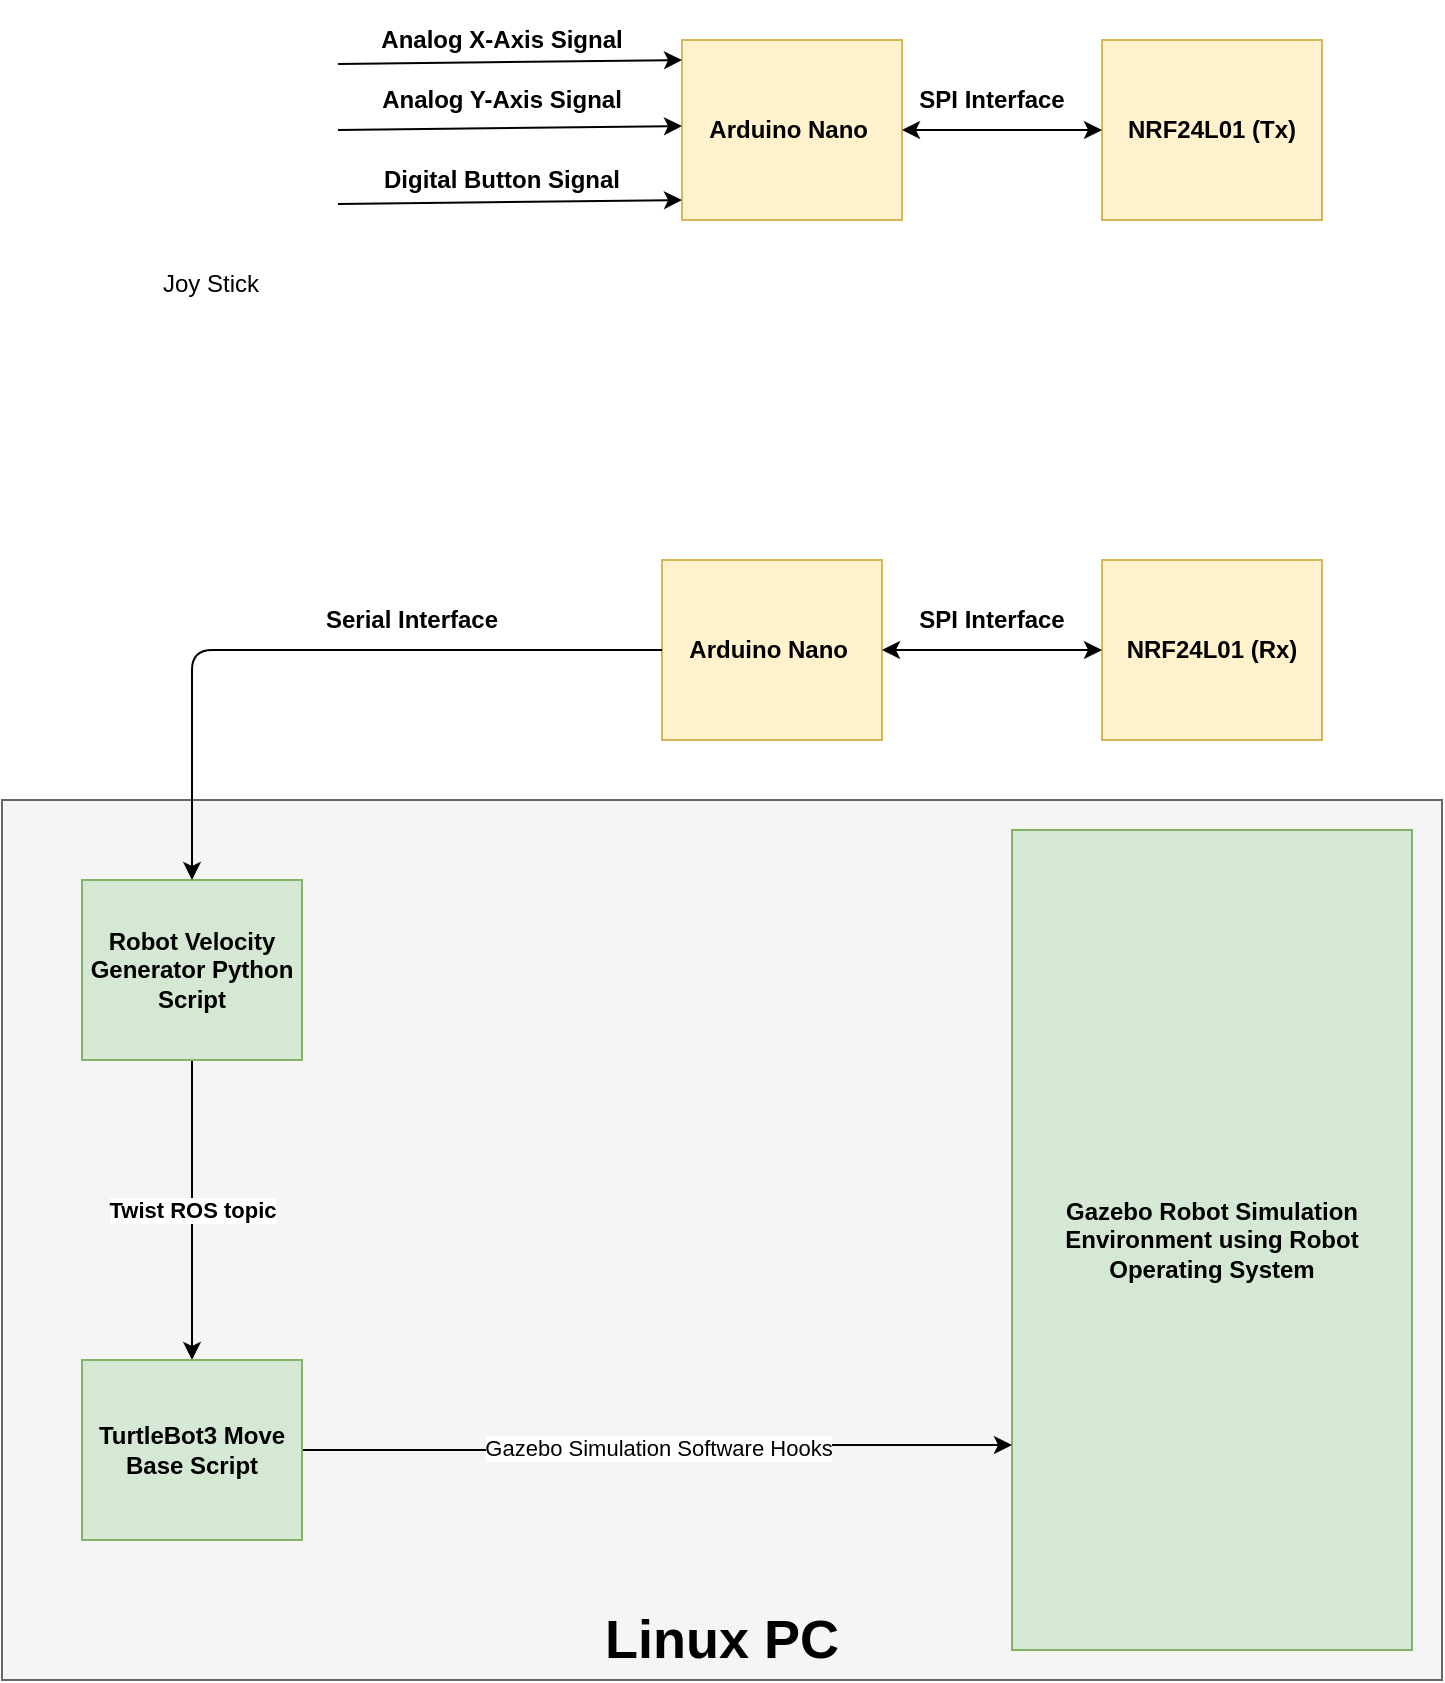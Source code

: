 <mxfile version="13.0.1" type="device"><diagram id="wjp-SB9Zu_sLWp_EKoan" name="Page-1"><mxGraphModel dx="1422" dy="745" grid="1" gridSize="10" guides="1" tooltips="1" connect="1" arrows="1" fold="1" page="1" pageScale="1" pageWidth="850" pageHeight="1100" math="0" shadow="0"><root><mxCell id="0"/><mxCell id="1" parent="0"/><mxCell id="h9oL0h_bRHXACsFoTUPv-3" value="Joy Stick&lt;br&gt;" style="shape=image;html=1;verticalAlign=top;verticalLabelPosition=bottom;labelBackgroundColor=#ffffff;imageAspect=0;aspect=fixed;image=https://cdn4.iconfinder.com/data/icons/music-ui-solid-24px/24/joystick_game_control-2-128.png" vertex="1" parent="1"><mxGeometry x="90" y="110" width="128" height="128" as="geometry"/></mxCell><mxCell id="h9oL0h_bRHXACsFoTUPv-4" value="Arduino Nano&amp;nbsp;" style="rounded=0;whiteSpace=wrap;html=1;fillColor=#fff2cc;strokeColor=#d6b656;fontStyle=1" vertex="1" parent="1"><mxGeometry x="390" y="130" width="110" height="90" as="geometry"/></mxCell><mxCell id="h9oL0h_bRHXACsFoTUPv-7" value="" style="endArrow=classic;html=1;exitX=1;exitY=0.25;exitDx=0;exitDy=0;entryX=0;entryY=0;entryDx=0;entryDy=0;" edge="1" parent="1"><mxGeometry width="50" height="50" relative="1" as="geometry"><mxPoint x="218" y="175" as="sourcePoint"/><mxPoint x="390" y="173" as="targetPoint"/></mxGeometry></mxCell><mxCell id="h9oL0h_bRHXACsFoTUPv-8" value="" style="endArrow=classic;html=1;exitX=1;exitY=0.25;exitDx=0;exitDy=0;entryX=0;entryY=0;entryDx=0;entryDy=0;" edge="1" parent="1"><mxGeometry width="50" height="50" relative="1" as="geometry"><mxPoint x="218" y="212" as="sourcePoint"/><mxPoint x="390" y="210" as="targetPoint"/></mxGeometry></mxCell><mxCell id="h9oL0h_bRHXACsFoTUPv-9" value="" style="endArrow=classic;html=1;exitX=1;exitY=0.25;exitDx=0;exitDy=0;entryX=0;entryY=0;entryDx=0;entryDy=0;" edge="1" parent="1"><mxGeometry width="50" height="50" relative="1" as="geometry"><mxPoint x="218" y="142" as="sourcePoint"/><mxPoint x="390" y="140" as="targetPoint"/></mxGeometry></mxCell><mxCell id="h9oL0h_bRHXACsFoTUPv-10" value="Analog X-Axis Signal" style="text;html=1;strokeColor=none;fillColor=none;align=center;verticalAlign=middle;whiteSpace=wrap;rounded=0;fontStyle=1" vertex="1" parent="1"><mxGeometry x="230" y="120" width="140" height="20" as="geometry"/></mxCell><mxCell id="h9oL0h_bRHXACsFoTUPv-11" value="Analog Y-Axis Signal" style="text;html=1;strokeColor=none;fillColor=none;align=center;verticalAlign=middle;whiteSpace=wrap;rounded=0;fontStyle=1" vertex="1" parent="1"><mxGeometry x="230" y="150" width="140" height="20" as="geometry"/></mxCell><mxCell id="h9oL0h_bRHXACsFoTUPv-13" value="Digital Button Signal" style="text;html=1;strokeColor=none;fillColor=none;align=center;verticalAlign=middle;whiteSpace=wrap;rounded=0;fontStyle=1" vertex="1" parent="1"><mxGeometry x="230" y="190" width="140" height="20" as="geometry"/></mxCell><mxCell id="h9oL0h_bRHXACsFoTUPv-14" value="NRF24L01 (Tx)" style="rounded=0;whiteSpace=wrap;html=1;fillColor=#fff2cc;strokeColor=#d6b656;fontStyle=1" vertex="1" parent="1"><mxGeometry x="600" y="130" width="110" height="90" as="geometry"/></mxCell><mxCell id="h9oL0h_bRHXACsFoTUPv-16" value="" style="endArrow=classic;startArrow=classic;html=1;exitX=1;exitY=0.5;exitDx=0;exitDy=0;entryX=0;entryY=0.5;entryDx=0;entryDy=0;" edge="1" parent="1" source="h9oL0h_bRHXACsFoTUPv-4" target="h9oL0h_bRHXACsFoTUPv-14"><mxGeometry width="50" height="50" relative="1" as="geometry"><mxPoint x="510" y="200" as="sourcePoint"/><mxPoint x="560" y="150" as="targetPoint"/></mxGeometry></mxCell><mxCell id="h9oL0h_bRHXACsFoTUPv-17" value="SPI Interface&lt;br&gt;" style="text;html=1;strokeColor=none;fillColor=none;align=center;verticalAlign=middle;whiteSpace=wrap;rounded=0;fontStyle=1" vertex="1" parent="1"><mxGeometry x="500" y="150" width="90" height="20" as="geometry"/></mxCell><mxCell id="h9oL0h_bRHXACsFoTUPv-18" value="NRF24L01 (Rx)" style="rounded=0;whiteSpace=wrap;html=1;fillColor=#fff2cc;strokeColor=#d6b656;fontStyle=1" vertex="1" parent="1"><mxGeometry x="600" y="390" width="110" height="90" as="geometry"/></mxCell><mxCell id="h9oL0h_bRHXACsFoTUPv-20" value="" style="shape=image;html=1;verticalAlign=top;verticalLabelPosition=bottom;labelBackgroundColor=#ffffff;imageAspect=0;aspect=fixed;image=https://cdn4.iconfinder.com/data/icons/music-ui-solid-24px/24/radio_signal_antenna_broadcast-2-128.png" vertex="1" parent="1"><mxGeometry x="620.5" y="321" width="69" height="69" as="geometry"/></mxCell><mxCell id="h9oL0h_bRHXACsFoTUPv-21" value="" style="shape=image;html=1;verticalAlign=top;verticalLabelPosition=bottom;labelBackgroundColor=#ffffff;imageAspect=0;aspect=fixed;image=https://cdn4.iconfinder.com/data/icons/music-ui-solid-24px/24/radio_signal_antenna_broadcast-2-128.png;rotation=-180;" vertex="1" parent="1"><mxGeometry x="620.5" y="220" width="69" height="69" as="geometry"/></mxCell><mxCell id="h9oL0h_bRHXACsFoTUPv-22" value="Arduino Nano&amp;nbsp;" style="rounded=0;whiteSpace=wrap;html=1;fillColor=#fff2cc;strokeColor=#d6b656;fontStyle=1" vertex="1" parent="1"><mxGeometry x="380" y="390" width="110" height="90" as="geometry"/></mxCell><mxCell id="h9oL0h_bRHXACsFoTUPv-23" value="" style="endArrow=classic;startArrow=classic;html=1;exitX=1;exitY=0.5;exitDx=0;exitDy=0;" edge="1" parent="1" source="h9oL0h_bRHXACsFoTUPv-22"><mxGeometry width="50" height="50" relative="1" as="geometry"><mxPoint x="510" y="434.5" as="sourcePoint"/><mxPoint x="600" y="435" as="targetPoint"/></mxGeometry></mxCell><mxCell id="h9oL0h_bRHXACsFoTUPv-24" value="SPI Interface&lt;br&gt;" style="text;html=1;strokeColor=none;fillColor=none;align=center;verticalAlign=middle;whiteSpace=wrap;rounded=0;fontStyle=1" vertex="1" parent="1"><mxGeometry x="500" y="410" width="90" height="20" as="geometry"/></mxCell><mxCell id="h9oL0h_bRHXACsFoTUPv-25" value="" style="rounded=0;whiteSpace=wrap;html=1;fillColor=#f5f5f5;strokeColor=#666666;fontStyle=1;fontColor=#333333;" vertex="1" parent="1"><mxGeometry x="50" y="510" width="720" height="440" as="geometry"/></mxCell><mxCell id="h9oL0h_bRHXACsFoTUPv-31" value="&lt;b&gt;Twist ROS topic&lt;/b&gt;" style="edgeStyle=orthogonalEdgeStyle;rounded=0;orthogonalLoop=1;jettySize=auto;html=1;exitX=0.5;exitY=1;exitDx=0;exitDy=0;" edge="1" parent="1" source="h9oL0h_bRHXACsFoTUPv-26" target="h9oL0h_bRHXACsFoTUPv-30"><mxGeometry relative="1" as="geometry"/></mxCell><mxCell id="h9oL0h_bRHXACsFoTUPv-26" value="Robot Velocity Generator Python Script" style="rounded=0;whiteSpace=wrap;html=1;fillColor=#d5e8d4;strokeColor=#82b366;fontStyle=1" vertex="1" parent="1"><mxGeometry x="90" y="550" width="110" height="90" as="geometry"/></mxCell><mxCell id="h9oL0h_bRHXACsFoTUPv-27" value="" style="endArrow=classic;html=1;exitX=0;exitY=0.5;exitDx=0;exitDy=0;entryX=0.5;entryY=0;entryDx=0;entryDy=0;" edge="1" parent="1" source="h9oL0h_bRHXACsFoTUPv-22" target="h9oL0h_bRHXACsFoTUPv-26"><mxGeometry width="50" height="50" relative="1" as="geometry"><mxPoint x="290" y="430" as="sourcePoint"/><mxPoint x="340" y="380" as="targetPoint"/><Array as="points"><mxPoint x="145" y="435"/></Array></mxGeometry></mxCell><mxCell id="h9oL0h_bRHXACsFoTUPv-28" value="Serial Interface" style="text;html=1;strokeColor=none;fillColor=none;align=center;verticalAlign=middle;whiteSpace=wrap;rounded=0;fontStyle=1" vertex="1" parent="1"><mxGeometry x="210" y="410" width="90" height="20" as="geometry"/></mxCell><mxCell id="h9oL0h_bRHXACsFoTUPv-29" value="Gazebo Robot Simulation Environment using Robot Operating System" style="rounded=0;whiteSpace=wrap;html=1;fillColor=#d5e8d4;strokeColor=#82b366;fontStyle=1" vertex="1" parent="1"><mxGeometry x="555" y="525" width="200" height="410" as="geometry"/></mxCell><mxCell id="h9oL0h_bRHXACsFoTUPv-32" value="Gazebo Simulation Software Hooks" style="edgeStyle=orthogonalEdgeStyle;rounded=0;orthogonalLoop=1;jettySize=auto;html=1;exitX=1;exitY=0.5;exitDx=0;exitDy=0;entryX=0;entryY=0.75;entryDx=0;entryDy=0;" edge="1" parent="1" source="h9oL0h_bRHXACsFoTUPv-30" target="h9oL0h_bRHXACsFoTUPv-29"><mxGeometry relative="1" as="geometry"/></mxCell><mxCell id="h9oL0h_bRHXACsFoTUPv-30" value="TurtleBot3 Move Base Script" style="rounded=0;whiteSpace=wrap;html=1;fillColor=#d5e8d4;strokeColor=#82b366;fontStyle=1" vertex="1" parent="1"><mxGeometry x="90" y="790" width="110" height="90" as="geometry"/></mxCell><mxCell id="h9oL0h_bRHXACsFoTUPv-33" value="&lt;font style=&quot;font-size: 27px;&quot;&gt;&lt;b style=&quot;font-size: 27px;&quot;&gt;Linux PC&lt;/b&gt;&lt;/font&gt;" style="text;html=1;strokeColor=none;fillColor=none;align=center;verticalAlign=middle;whiteSpace=wrap;rounded=0;fontSize=27;" vertex="1" parent="1"><mxGeometry x="350" y="920" width="120" height="20" as="geometry"/></mxCell></root></mxGraphModel></diagram></mxfile>